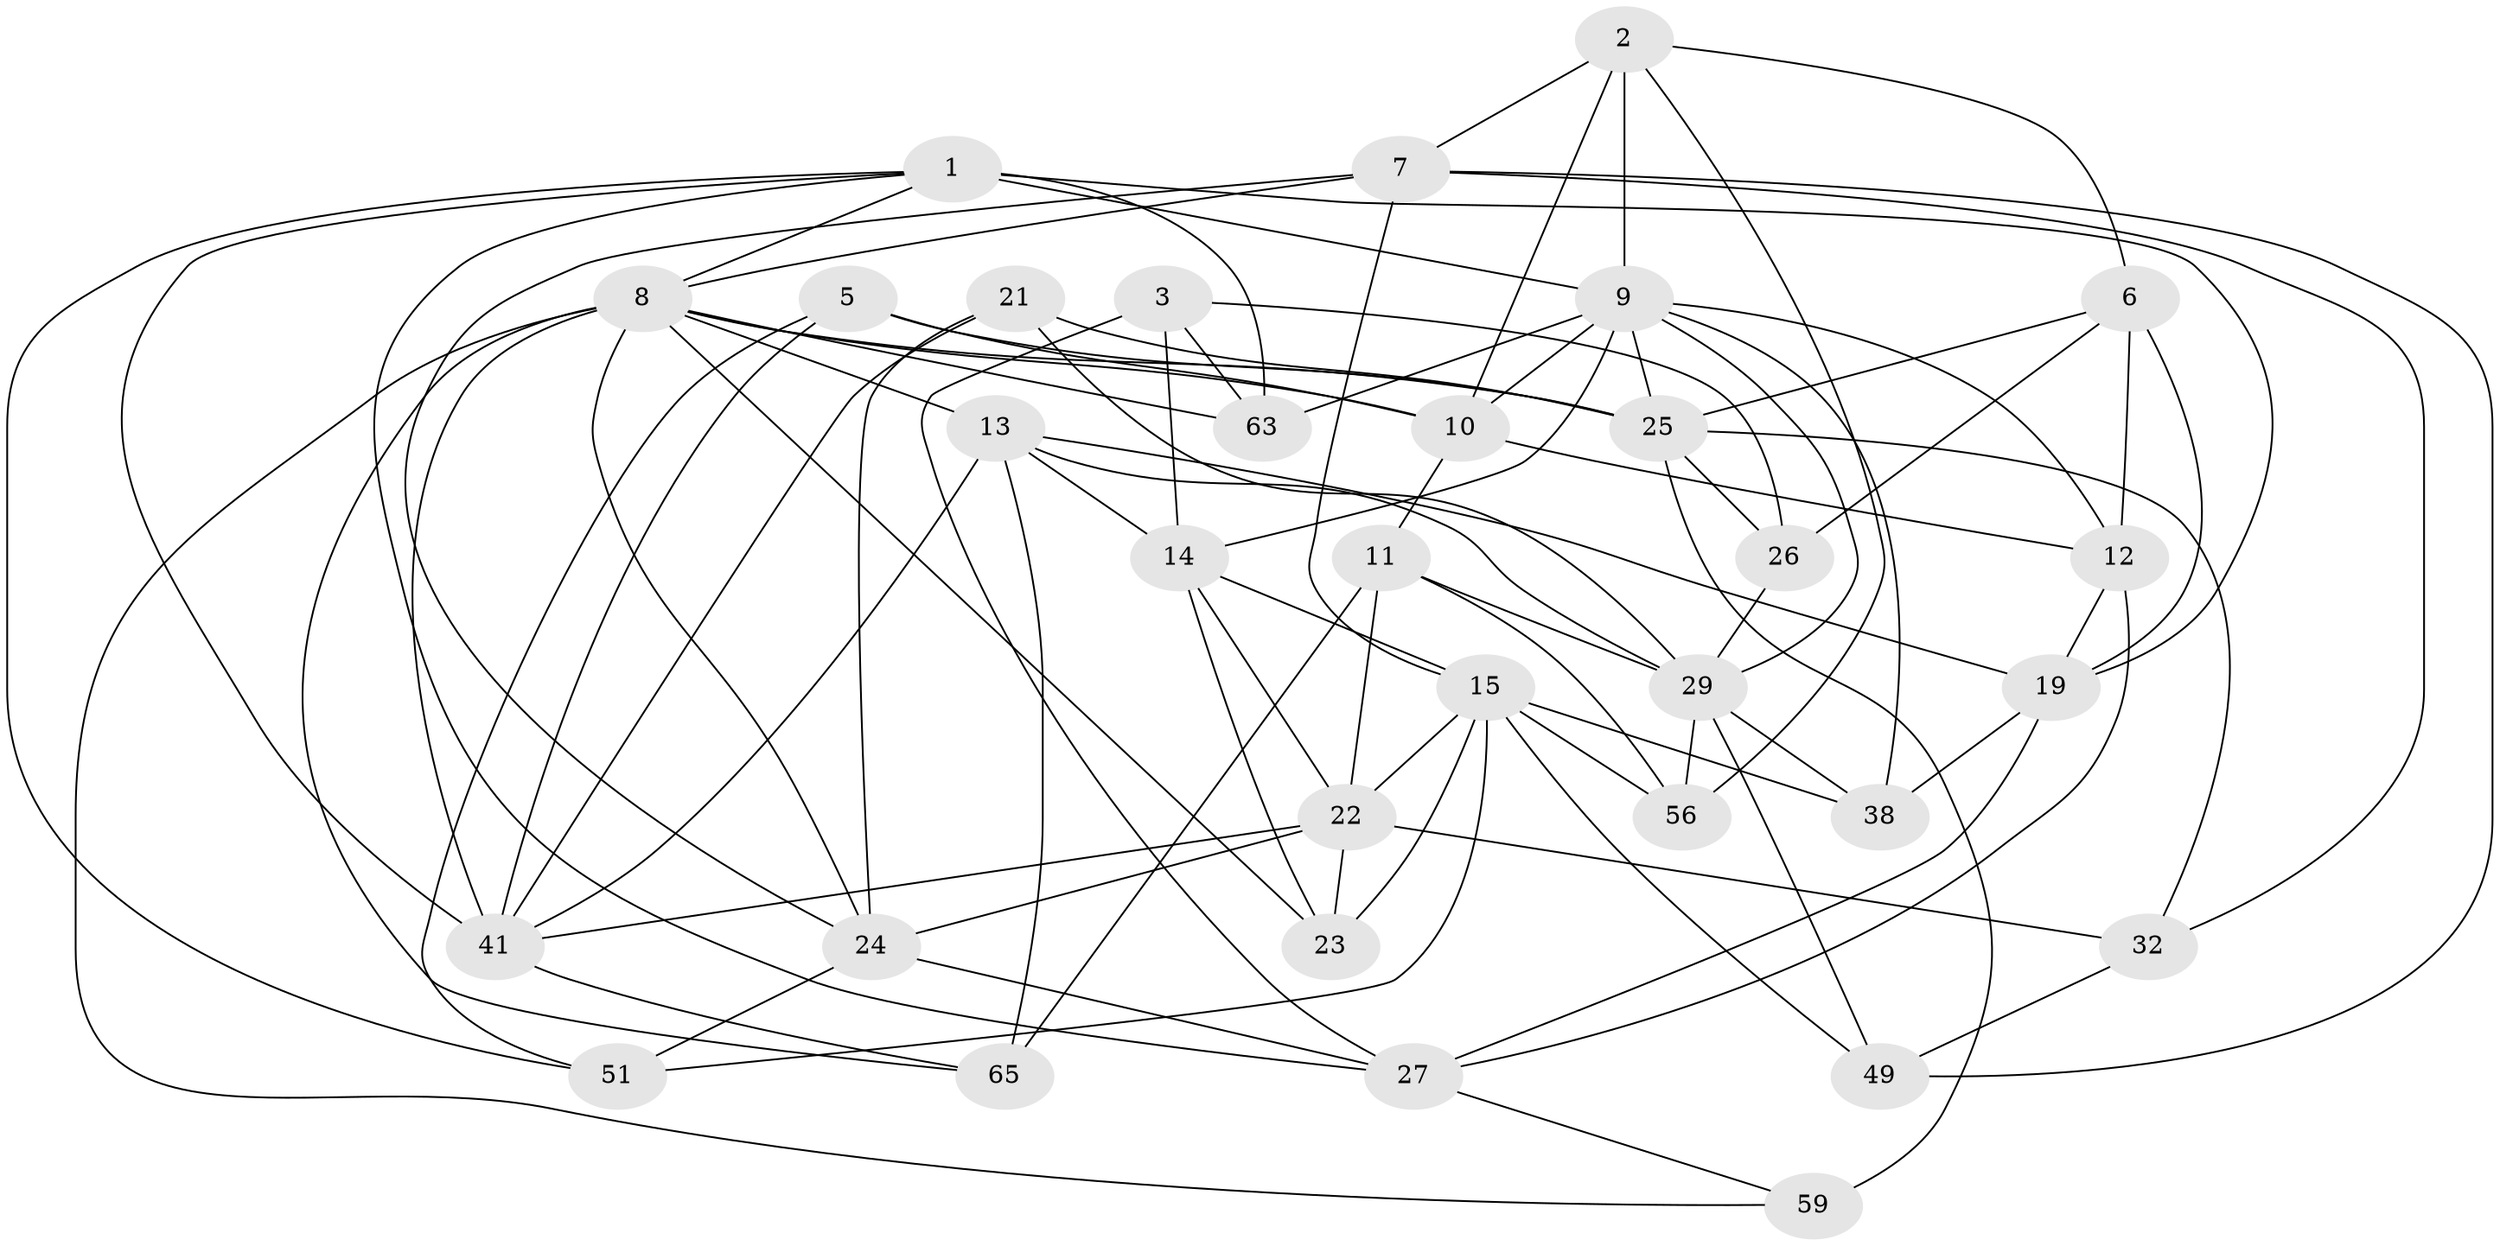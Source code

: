 // original degree distribution, {4: 1.0}
// Generated by graph-tools (version 1.1) at 2025/20/03/04/25 18:20:49]
// undirected, 32 vertices, 89 edges
graph export_dot {
graph [start="1"]
  node [color=gray90,style=filled];
  1 [super="+4+17"];
  2 [super="+48"];
  3;
  5;
  6 [super="+37"];
  7 [super="+39"];
  8 [super="+16+43"];
  9 [super="+30"];
  10 [super="+52"];
  11 [super="+18"];
  12 [super="+61+36"];
  13 [super="+34"];
  14 [super="+64"];
  15 [super="+20+54"];
  19 [super="+28"];
  21;
  22 [super="+42"];
  23;
  24 [super="+58"];
  25 [super="+33"];
  26;
  27 [super="+47"];
  29 [super="+45+31"];
  32;
  38;
  41 [super="+62+55"];
  49;
  51;
  56;
  59;
  63;
  65;
  1 -- 51;
  1 -- 63;
  1 -- 41;
  1 -- 19 [weight=2];
  1 -- 27;
  1 -- 8;
  1 -- 9;
  2 -- 6;
  2 -- 10;
  2 -- 56;
  2 -- 7;
  2 -- 9 [weight=2];
  3 -- 63;
  3 -- 26;
  3 -- 14;
  3 -- 27;
  5 -- 51;
  5 -- 10;
  5 -- 25;
  5 -- 41;
  6 -- 19;
  6 -- 12;
  6 -- 25 [weight=2];
  6 -- 26;
  7 -- 32;
  7 -- 24;
  7 -- 49;
  7 -- 15;
  7 -- 8;
  8 -- 59;
  8 -- 41 [weight=2];
  8 -- 24;
  8 -- 65;
  8 -- 25;
  8 -- 23;
  8 -- 10;
  8 -- 13;
  8 -- 63;
  9 -- 38;
  9 -- 12;
  9 -- 25;
  9 -- 10;
  9 -- 29;
  9 -- 14;
  9 -- 63;
  10 -- 12;
  10 -- 11;
  11 -- 22 [weight=2];
  11 -- 56;
  11 -- 65;
  11 -- 29;
  12 -- 27;
  12 -- 19 [weight=2];
  13 -- 14;
  13 -- 65;
  13 -- 29;
  13 -- 19;
  13 -- 41;
  14 -- 23;
  14 -- 22;
  14 -- 15;
  15 -- 49;
  15 -- 38;
  15 -- 51;
  15 -- 23;
  15 -- 22;
  15 -- 56;
  19 -- 27;
  19 -- 38;
  21 -- 24;
  21 -- 29;
  21 -- 41;
  21 -- 25;
  22 -- 32;
  22 -- 23;
  22 -- 41;
  22 -- 24;
  24 -- 51;
  24 -- 27;
  25 -- 26;
  25 -- 32;
  25 -- 59 [weight=2];
  26 -- 29;
  27 -- 59;
  29 -- 38;
  29 -- 49;
  29 -- 56;
  32 -- 49;
  41 -- 65;
}
